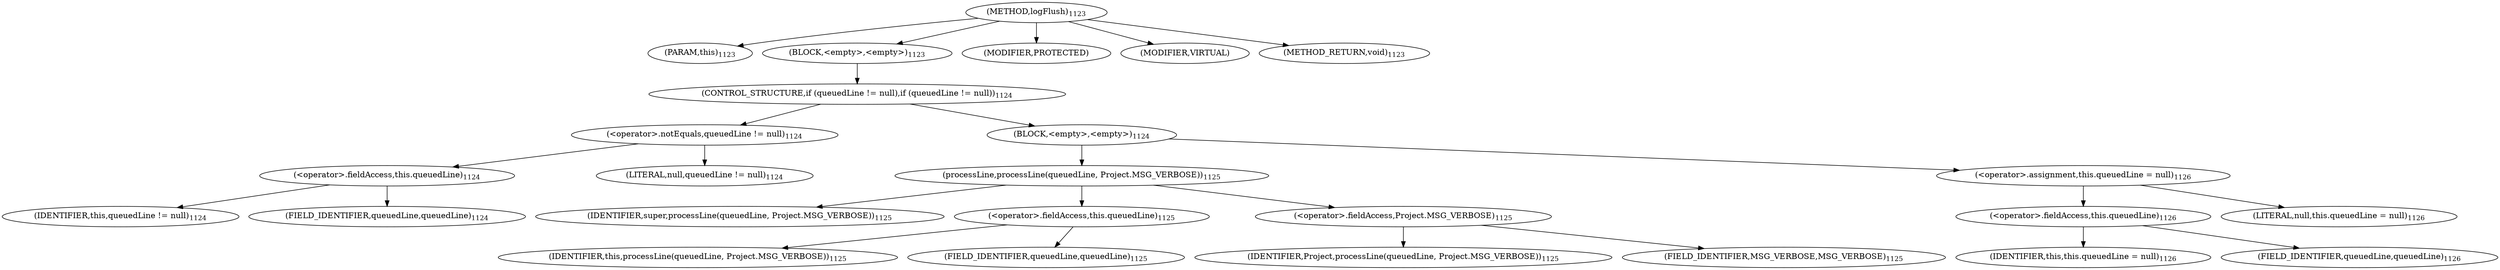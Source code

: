 digraph "logFlush" {  
"3703" [label = <(METHOD,logFlush)<SUB>1123</SUB>> ]
"3704" [label = <(PARAM,this)<SUB>1123</SUB>> ]
"3705" [label = <(BLOCK,&lt;empty&gt;,&lt;empty&gt;)<SUB>1123</SUB>> ]
"3706" [label = <(CONTROL_STRUCTURE,if (queuedLine != null),if (queuedLine != null))<SUB>1124</SUB>> ]
"3707" [label = <(&lt;operator&gt;.notEquals,queuedLine != null)<SUB>1124</SUB>> ]
"3708" [label = <(&lt;operator&gt;.fieldAccess,this.queuedLine)<SUB>1124</SUB>> ]
"3709" [label = <(IDENTIFIER,this,queuedLine != null)<SUB>1124</SUB>> ]
"3710" [label = <(FIELD_IDENTIFIER,queuedLine,queuedLine)<SUB>1124</SUB>> ]
"3711" [label = <(LITERAL,null,queuedLine != null)<SUB>1124</SUB>> ]
"3712" [label = <(BLOCK,&lt;empty&gt;,&lt;empty&gt;)<SUB>1124</SUB>> ]
"3713" [label = <(processLine,processLine(queuedLine, Project.MSG_VERBOSE))<SUB>1125</SUB>> ]
"3714" [label = <(IDENTIFIER,super,processLine(queuedLine, Project.MSG_VERBOSE))<SUB>1125</SUB>> ]
"3715" [label = <(&lt;operator&gt;.fieldAccess,this.queuedLine)<SUB>1125</SUB>> ]
"3716" [label = <(IDENTIFIER,this,processLine(queuedLine, Project.MSG_VERBOSE))<SUB>1125</SUB>> ]
"3717" [label = <(FIELD_IDENTIFIER,queuedLine,queuedLine)<SUB>1125</SUB>> ]
"3718" [label = <(&lt;operator&gt;.fieldAccess,Project.MSG_VERBOSE)<SUB>1125</SUB>> ]
"3719" [label = <(IDENTIFIER,Project,processLine(queuedLine, Project.MSG_VERBOSE))<SUB>1125</SUB>> ]
"3720" [label = <(FIELD_IDENTIFIER,MSG_VERBOSE,MSG_VERBOSE)<SUB>1125</SUB>> ]
"3721" [label = <(&lt;operator&gt;.assignment,this.queuedLine = null)<SUB>1126</SUB>> ]
"3722" [label = <(&lt;operator&gt;.fieldAccess,this.queuedLine)<SUB>1126</SUB>> ]
"3723" [label = <(IDENTIFIER,this,this.queuedLine = null)<SUB>1126</SUB>> ]
"3724" [label = <(FIELD_IDENTIFIER,queuedLine,queuedLine)<SUB>1126</SUB>> ]
"3725" [label = <(LITERAL,null,this.queuedLine = null)<SUB>1126</SUB>> ]
"3726" [label = <(MODIFIER,PROTECTED)> ]
"3727" [label = <(MODIFIER,VIRTUAL)> ]
"3728" [label = <(METHOD_RETURN,void)<SUB>1123</SUB>> ]
  "3703" -> "3704" 
  "3703" -> "3705" 
  "3703" -> "3726" 
  "3703" -> "3727" 
  "3703" -> "3728" 
  "3705" -> "3706" 
  "3706" -> "3707" 
  "3706" -> "3712" 
  "3707" -> "3708" 
  "3707" -> "3711" 
  "3708" -> "3709" 
  "3708" -> "3710" 
  "3712" -> "3713" 
  "3712" -> "3721" 
  "3713" -> "3714" 
  "3713" -> "3715" 
  "3713" -> "3718" 
  "3715" -> "3716" 
  "3715" -> "3717" 
  "3718" -> "3719" 
  "3718" -> "3720" 
  "3721" -> "3722" 
  "3721" -> "3725" 
  "3722" -> "3723" 
  "3722" -> "3724" 
}
